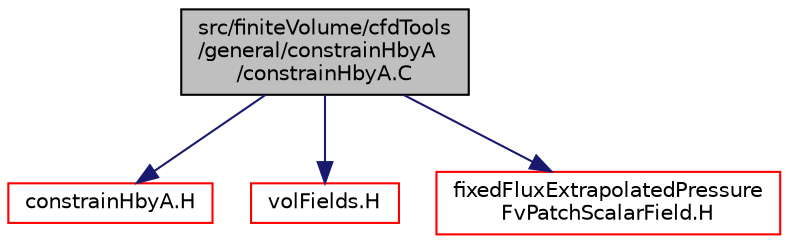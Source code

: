 digraph "src/finiteVolume/cfdTools/general/constrainHbyA/constrainHbyA.C"
{
  bgcolor="transparent";
  edge [fontname="Helvetica",fontsize="10",labelfontname="Helvetica",labelfontsize="10"];
  node [fontname="Helvetica",fontsize="10",shape=record];
  Node0 [label="src/finiteVolume/cfdTools\l/general/constrainHbyA\l/constrainHbyA.C",height=0.2,width=0.4,color="black", fillcolor="grey75", style="filled", fontcolor="black"];
  Node0 -> Node1 [color="midnightblue",fontsize="10",style="solid",fontname="Helvetica"];
  Node1 [label="constrainHbyA.H",height=0.2,width=0.4,color="red",URL="$a01247.html"];
  Node0 -> Node74 [color="midnightblue",fontsize="10",style="solid",fontname="Helvetica"];
  Node74 [label="volFields.H",height=0.2,width=0.4,color="red",URL="$a02912.html"];
  Node0 -> Node317 [color="midnightblue",fontsize="10",style="solid",fontname="Helvetica"];
  Node317 [label="fixedFluxExtrapolatedPressure\lFvPatchScalarField.H",height=0.2,width=0.4,color="red",URL="$a01997.html"];
}
